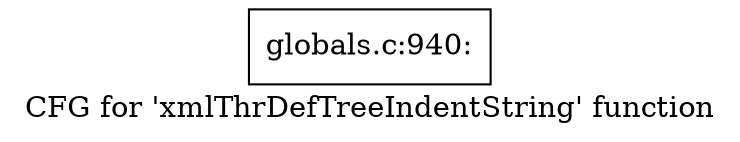 digraph "CFG for 'xmlThrDefTreeIndentString' function" {
	label="CFG for 'xmlThrDefTreeIndentString' function";

	Node0x4accab0 [shape=record,label="{globals.c:940:}"];
}
